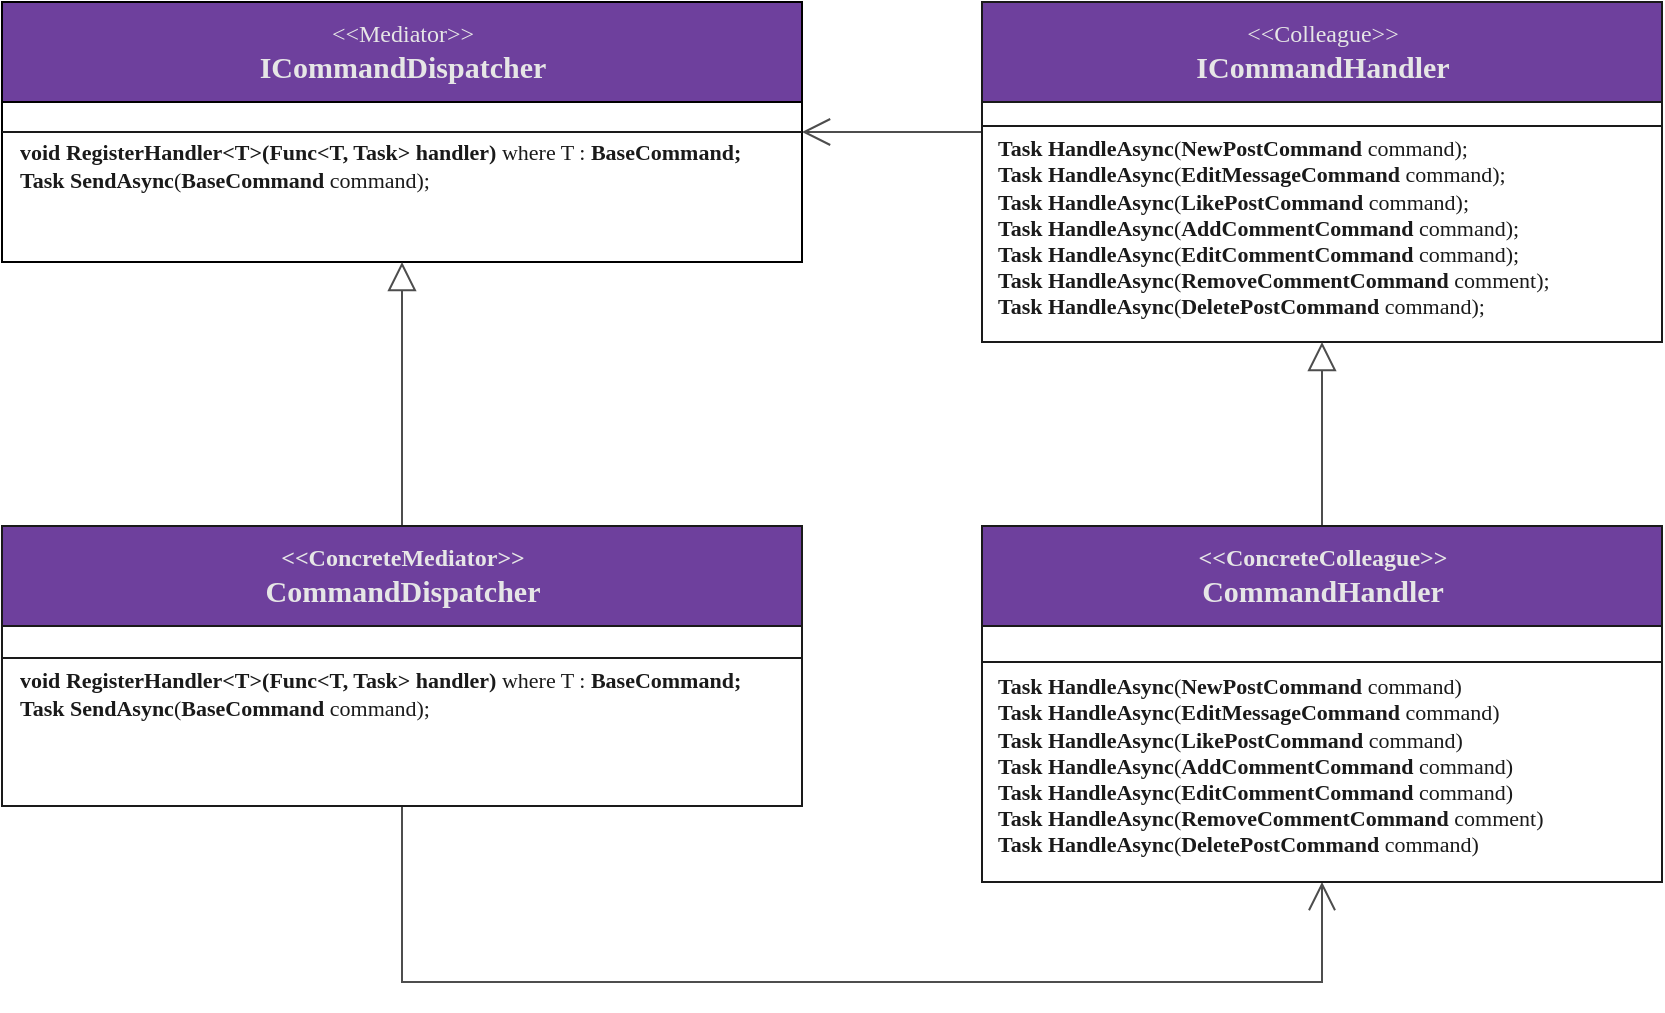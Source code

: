 <mxfile version="20.0.1" type="device"><diagram name="Page-1" id="6133507b-19e7-1e82-6fc7-422aa6c4b21f"><mxGraphModel dx="1185" dy="700" grid="1" gridSize="10" guides="1" tooltips="1" connect="1" arrows="1" fold="1" page="1" pageScale="1" pageWidth="1100" pageHeight="850" background="none" math="0" shadow="0"><root><mxCell id="0"/><mxCell id="1" parent="0"/><mxCell id="6m2M3UCkK65cMH3MMt34-3" style="rounded=0;orthogonalLoop=1;jettySize=auto;html=1;fontFamily=Source Sans Pro;fontSource=https%3A%2F%2Ffonts.googleapis.com%2Fcss%3Ffamily%3DSource%2BSans%2BPro;fontSize=16;fontColor=#E6E6E6;endArrow=open;endFill=0;strokeColor=#4D4D4D;strokeWidth=1;entryX=1;entryY=0.5;entryDx=0;entryDy=0;endSize=12;startSize=6;" parent="1" target="6m2M3UCkK65cMH3MMt34-1" edge="1"><mxGeometry relative="1" as="geometry"><mxPoint x="339" y="130" as="targetPoint"/><mxPoint x="560" y="135" as="sourcePoint"/></mxGeometry></mxCell><mxCell id="78961159f06e98e8-43" value="&lt;div style=&quot;font-size: 12px&quot;&gt;&lt;font data-font-src=&quot;https://fonts.googleapis.com/css?family=Source+Sans+Pro&quot; style=&quot;font-size: 12px&quot;&gt;&lt;span style=&quot;font-weight: normal&quot;&gt;&lt;font style=&quot;font-size: 12px&quot;&gt;&amp;lt;&amp;lt;Colleague&amp;gt;&amp;gt;&lt;/font&gt;&lt;/span&gt;&lt;br&gt;&lt;/font&gt;&lt;/div&gt;&lt;div&gt;&lt;font data-font-src=&quot;https://fonts.googleapis.com/css?family=Source+Sans+Pro&quot; style=&quot;font-size: 15px&quot;&gt;ICommandHandler&lt;/font&gt;&lt;/div&gt;" style="swimlane;html=1;fontStyle=1;align=center;verticalAlign=middle;childLayout=stackLayout;horizontal=1;startSize=50;horizontalStack=0;resizeParent=1;resizeLast=0;collapsible=1;marginBottom=0;swimlaneFillColor=#ffffff;rounded=0;shadow=0;comic=0;labelBackgroundColor=none;strokeWidth=1;fontFamily=Source Sans Pro;fontSize=15;fillColor=#6E409D;fontColor=#E6E6E6;strokeColor=#1A1A1A;fontSource=https%3A%2F%2Ffonts.googleapis.com%2Fcss%3Ffamily%3DSource%2BSans%2BPro;" parent="1" vertex="1"><mxGeometry x="560" y="70" width="340" height="170" as="geometry"><mxRectangle x="665" y="136" width="100" height="26" as="alternateBounds"/></mxGeometry></mxCell><mxCell id="78961159f06e98e8-51" value="" style="line;html=1;strokeWidth=1;fillColor=none;align=left;verticalAlign=middle;spacingTop=-1;spacingLeft=3;spacingRight=3;rotatable=0;labelPosition=right;points=[];portConstraint=eastwest;strokeColor=#1A1A1A;" parent="78961159f06e98e8-43" vertex="1"><mxGeometry y="50" width="340" height="24" as="geometry"/></mxCell><mxCell id="6m2M3UCkK65cMH3MMt34-30" value="&lt;div&gt;&lt;b&gt;&lt;br&gt;&lt;/b&gt;&lt;/div&gt;&lt;div&gt;&lt;b&gt;&lt;br&gt;&lt;/b&gt;&lt;/div&gt;&lt;div&gt;&lt;b&gt;&lt;br&gt;&lt;/b&gt;&lt;/div&gt;&lt;div&gt;&lt;b&gt;Task HandleAsync&lt;/b&gt;(&lt;b&gt;NewPostCommand &lt;/b&gt;command);&lt;/div&gt;&lt;b&gt;Task HandleAsync&lt;/b&gt;(&lt;b&gt;EditMessageCommand &lt;/b&gt;command);&lt;b&gt;&lt;br&gt;Task HandleAsync&lt;/b&gt;(&lt;b&gt;LikePostCommand &lt;/b&gt;command);&lt;b&gt;&lt;br&gt;Task HandleAsync&lt;/b&gt;(&lt;b&gt;AddCommentCommand &lt;/b&gt;command);&lt;b&gt;&lt;br&gt;Task HandleAsync&lt;/b&gt;(&lt;b&gt;EditCommentCommand &lt;/b&gt;command);&lt;b&gt;&lt;br&gt;Task HandleAsync&lt;/b&gt;(&lt;b&gt;RemoveCommentCommand &lt;/b&gt;comment);&lt;b&gt;&lt;br&gt;Task HandleAsync&lt;/b&gt;(&lt;b&gt;DeletePostCommand &lt;/b&gt;command);" style="text;html=1;strokeColor=none;fillColor=none;align=left;verticalAlign=middle;whiteSpace=wrap;rounded=0;fontFamily=Source Sans Pro;fontSource=https%3A%2F%2Ffonts.googleapis.com%2Fcss%3Ffamily%3DSource%2BSans%2BPro;fontSize=11;fontColor=#1A1A1A;fontStyle=0;spacingTop=7;spacing=8;spacingBottom=7;" parent="78961159f06e98e8-43" vertex="1"><mxGeometry y="74" width="340" height="38" as="geometry"/></mxCell><mxCell id="6m2M3UCkK65cMH3MMt34-1" value="&lt;div style=&quot;font-size: 12px&quot;&gt;&lt;span style=&quot;font-weight: normal&quot;&gt;&amp;lt;&amp;lt;Mediator&amp;gt;&amp;gt;&lt;/span&gt;&lt;br&gt;&lt;/div&gt;&lt;div&gt;ICommandDispatcher&lt;/div&gt;" style="swimlane;html=1;fontStyle=1;align=center;verticalAlign=middle;childLayout=stackLayout;horizontal=1;startSize=50;horizontalStack=0;resizeParent=1;resizeLast=0;collapsible=1;marginBottom=0;swimlaneFillColor=#FFFFFF;rounded=0;shadow=0;comic=0;labelBackgroundColor=none;strokeWidth=1;fontFamily=Source Sans Pro;fontSize=15;fillColor=#6E409D;fontColor=#E6E6E6;fontSource=https%3A%2F%2Ffonts.googleapis.com%2Fcss%3Ffamily%3DSource%2BSans%2BPro;" parent="1" vertex="1"><mxGeometry x="70" y="70" width="400" height="130" as="geometry"><mxRectangle x="665" y="136" width="100" height="26" as="alternateBounds"/></mxGeometry></mxCell><mxCell id="6m2M3UCkK65cMH3MMt34-2" value="" style="line;html=1;strokeWidth=1;align=left;verticalAlign=middle;spacingTop=-1;spacingLeft=3;spacingRight=3;rotatable=0;labelPosition=right;points=[];portConstraint=eastwest;strokeColor=#1A1A1A;fillColor=#E6E6E6;" parent="6m2M3UCkK65cMH3MMt34-1" vertex="1"><mxGeometry y="50" width="400" height="30" as="geometry"/></mxCell><mxCell id="6m2M3UCkK65cMH3MMt34-33" value="&lt;div&gt;void &lt;b&gt;RegisterHandler&lt;/b&gt;&amp;lt;T&amp;gt;(&lt;b&gt;Func&amp;lt;T, Task&amp;gt;&lt;/b&gt; handler) &lt;span style=&quot;font-weight: normal;&quot;&gt;where T :&lt;/span&gt; BaseCommand;&lt;/div&gt;&lt;div&gt;&lt;span style=&quot;font-weight: normal;&quot;&gt;&lt;b&gt;Task&lt;/b&gt; &lt;b&gt;SendAsync&lt;/b&gt;(&lt;b&gt;BaseCommand&lt;/b&gt; command);&lt;/span&gt;&lt;br&gt;&lt;/div&gt;" style="text;html=1;strokeColor=none;fillColor=none;align=left;verticalAlign=middle;whiteSpace=wrap;rounded=0;fontFamily=Source Sans Pro;fontSource=https%3A%2F%2Ffonts.googleapis.com%2Fcss%3Ffamily%3DSource%2BSans%2BPro;fontSize=11;fontColor=#1A1A1A;fontStyle=1;spacingTop=0;spacing=9;spacingBottom=27;" parent="6m2M3UCkK65cMH3MMt34-1" vertex="1"><mxGeometry y="80" width="400" height="30" as="geometry"/></mxCell><mxCell id="6m2M3UCkK65cMH3MMt34-9" style="rounded=0;orthogonalLoop=1;jettySize=auto;html=1;entryX=0.5;entryY=1;entryDx=0;entryDy=0;fontFamily=Source Sans Pro;fontSource=https%3A%2F%2Ffonts.googleapis.com%2Fcss%3Ffamily%3DSource%2BSans%2BPro;fontSize=15;fontColor=#E6E6E6;endArrow=block;endFill=0;strokeColor=#4D4D4D;strokeWidth=1;endSize=12;" parent="1" source="6m2M3UCkK65cMH3MMt34-4" target="6m2M3UCkK65cMH3MMt34-1" edge="1"><mxGeometry relative="1" as="geometry"/></mxCell><mxCell id="6m2M3UCkK65cMH3MMt34-20" style="edgeStyle=orthogonalEdgeStyle;rounded=0;orthogonalLoop=1;jettySize=auto;html=1;exitX=0.5;exitY=1;exitDx=0;exitDy=0;fontFamily=Source Sans Pro;fontSource=https%3A%2F%2Ffonts.googleapis.com%2Fcss%3Ffamily%3DSource%2BSans%2BPro;fontSize=15;fontColor=#E6E6E6;endArrow=open;endFill=0;startSize=6;endSize=12;strokeColor=#4D4D4D;strokeWidth=1;entryX=0.5;entryY=1;entryDx=0;entryDy=0;" parent="1" source="6m2M3UCkK65cMH3MMt34-4" target="6m2M3UCkK65cMH3MMt34-11" edge="1"><mxGeometry relative="1" as="geometry"><mxPoint x="680" y="482" as="targetPoint"/><Array as="points"><mxPoint x="270" y="560"/><mxPoint x="730" y="560"/></Array></mxGeometry></mxCell><mxCell id="6m2M3UCkK65cMH3MMt34-4" value="&lt;div style=&quot;font-size: 12px&quot;&gt;&amp;lt;&amp;lt;ConcreteMediator&amp;gt;&amp;gt;&lt;br&gt;&lt;/div&gt;&lt;div&gt;CommandDispatcher&lt;/div&gt;" style="swimlane;html=1;fontStyle=1;align=center;verticalAlign=middle;childLayout=stackLayout;horizontal=1;startSize=50;horizontalStack=0;resizeParent=1;resizeLast=0;collapsible=1;marginBottom=0;swimlaneFillColor=#ffffff;rounded=0;shadow=0;comic=0;labelBackgroundColor=none;strokeWidth=1;fontFamily=Source Sans Pro;fontSize=15;fillColor=#6E409D;fontColor=#E6E6E6;fontSource=https%3A%2F%2Ffonts.googleapis.com%2Fcss%3Ffamily%3DSource%2BSans%2BPro;strokeColor=#1A1A1A;" parent="1" vertex="1"><mxGeometry x="70" y="332" width="400" height="140" as="geometry"><mxRectangle x="665" y="136" width="100" height="26" as="alternateBounds"/></mxGeometry></mxCell><mxCell id="6m2M3UCkK65cMH3MMt34-5" value="" style="line;html=1;strokeWidth=1;fillColor=none;align=left;verticalAlign=middle;spacingTop=-1;spacingLeft=3;spacingRight=3;rotatable=0;labelPosition=right;points=[];portConstraint=eastwest;strokeColor=#1A1A1A;" parent="6m2M3UCkK65cMH3MMt34-4" vertex="1"><mxGeometry y="50" width="400" height="32" as="geometry"/></mxCell><mxCell id="6m2M3UCkK65cMH3MMt34-32" value="&lt;div&gt;void &lt;b&gt;RegisterHandler&lt;/b&gt;&amp;lt;T&amp;gt;(&lt;b&gt;Func&amp;lt;T, Task&amp;gt;&lt;/b&gt; handler) &lt;span style=&quot;font-weight: normal;&quot;&gt;where T :&lt;/span&gt; BaseCommand;&lt;/div&gt;&lt;span style=&quot;font-weight: normal;&quot;&gt;&lt;b&gt;Task&lt;/b&gt; &lt;b&gt;SendAsync&lt;/b&gt;(&lt;b&gt;BaseCommand&lt;/b&gt; command);&lt;/span&gt;" style="text;html=1;strokeColor=none;fillColor=none;align=left;verticalAlign=middle;whiteSpace=wrap;rounded=0;fontFamily=Source Sans Pro;fontSource=https%3A%2F%2Ffonts.googleapis.com%2Fcss%3Ffamily%3DSource%2BSans%2BPro;fontSize=11;fontColor=#1A1A1A;fontStyle=1;spacingTop=0;spacing=9;spacingBottom=27;" parent="6m2M3UCkK65cMH3MMt34-4" vertex="1"><mxGeometry y="82" width="400" height="30" as="geometry"/></mxCell><mxCell id="6m2M3UCkK65cMH3MMt34-15" style="edgeStyle=orthogonalEdgeStyle;rounded=0;orthogonalLoop=1;jettySize=auto;html=1;fontFamily=Source Sans Pro;fontSource=https%3A%2F%2Ffonts.googleapis.com%2Fcss%3Ffamily%3DSource%2BSans%2BPro;fontSize=15;fontColor=#E6E6E6;endArrow=block;endFill=0;startSize=6;endSize=12;strokeColor=#4D4D4D;strokeWidth=1;entryX=0.5;entryY=1;entryDx=0;entryDy=0;" parent="1" source="6m2M3UCkK65cMH3MMt34-11" edge="1" target="78961159f06e98e8-43"><mxGeometry relative="1" as="geometry"><mxPoint x="720" y="230" as="targetPoint"/></mxGeometry></mxCell><mxCell id="6m2M3UCkK65cMH3MMt34-11" value="&lt;div style=&quot;font-size: 12px&quot;&gt;&amp;lt;&amp;lt;ConcreteColleague&amp;gt;&amp;gt;&lt;br&gt;&lt;/div&gt;&lt;div&gt;CommandHandler&lt;/div&gt;" style="swimlane;html=1;fontStyle=1;align=center;verticalAlign=middle;childLayout=stackLayout;horizontal=1;startSize=50;horizontalStack=0;resizeParent=1;resizeLast=0;collapsible=1;marginBottom=0;swimlaneFillColor=#ffffff;rounded=0;shadow=0;comic=0;labelBackgroundColor=none;strokeWidth=1;fontFamily=Source Sans Pro;fontSize=15;fillColor=#6E409D;fontColor=#E6E6E6;fontSource=https%3A%2F%2Ffonts.googleapis.com%2Fcss%3Ffamily%3DSource%2BSans%2BPro;strokeColor=#1A1A1A;" parent="1" vertex="1"><mxGeometry x="560" y="332" width="340" height="178" as="geometry"><mxRectangle x="665" y="136" width="100" height="26" as="alternateBounds"/></mxGeometry></mxCell><mxCell id="6m2M3UCkK65cMH3MMt34-12" value="" style="line;html=1;strokeWidth=1;fillColor=none;align=left;verticalAlign=middle;spacingTop=-1;spacingLeft=3;spacingRight=3;rotatable=0;labelPosition=right;points=[];portConstraint=eastwest;strokeColor=#1A1A1A;" parent="6m2M3UCkK65cMH3MMt34-11" vertex="1"><mxGeometry y="50" width="340" height="36" as="geometry"/></mxCell><mxCell id="6m2M3UCkK65cMH3MMt34-34" value="&lt;div&gt;&lt;b&gt;&lt;br&gt;&lt;/b&gt;&lt;/div&gt;&lt;div&gt;&lt;b&gt;&lt;br&gt;&lt;/b&gt;&lt;/div&gt;&lt;div&gt;&lt;b&gt;&lt;br&gt;&lt;/b&gt;&lt;/div&gt;&lt;div&gt;&lt;b&gt;Task HandleAsync&lt;/b&gt;(&lt;b&gt;NewPostCommand &lt;/b&gt;command)&lt;/div&gt;&lt;b&gt;Task HandleAsync&lt;/b&gt;(&lt;b&gt;EditMessageCommand &lt;/b&gt;command)&lt;b&gt;&lt;br&gt;Task HandleAsync&lt;/b&gt;(&lt;b&gt;LikePostCommand &lt;/b&gt;command)&lt;b&gt;&lt;br&gt;Task HandleAsync&lt;/b&gt;(&lt;b&gt;AddCommentCommand &lt;/b&gt;command)&lt;b&gt;&lt;br&gt;Task HandleAsync&lt;/b&gt;(&lt;b&gt;EditCommentCommand &lt;/b&gt;command)&lt;b&gt;&lt;br&gt;Task HandleAsync&lt;/b&gt;(&lt;b&gt;RemoveCommentCommand &lt;/b&gt;comment)&lt;b&gt;&lt;br&gt;Task HandleAsync&lt;/b&gt;(&lt;b&gt;DeletePostCommand &lt;/b&gt;command)" style="text;html=1;strokeColor=none;fillColor=none;align=left;verticalAlign=middle;whiteSpace=wrap;rounded=0;fontFamily=Source Sans Pro;fontSource=https%3A%2F%2Ffonts.googleapis.com%2Fcss%3Ffamily%3DSource%2BSans%2BPro;fontSize=11;fontColor=#1A1A1A;fontStyle=0;spacingTop=-3;spacing=8;spacingBottom=7;" parent="6m2M3UCkK65cMH3MMt34-11" vertex="1"><mxGeometry y="86" width="340" height="38" as="geometry"/></mxCell></root></mxGraphModel></diagram></mxfile>